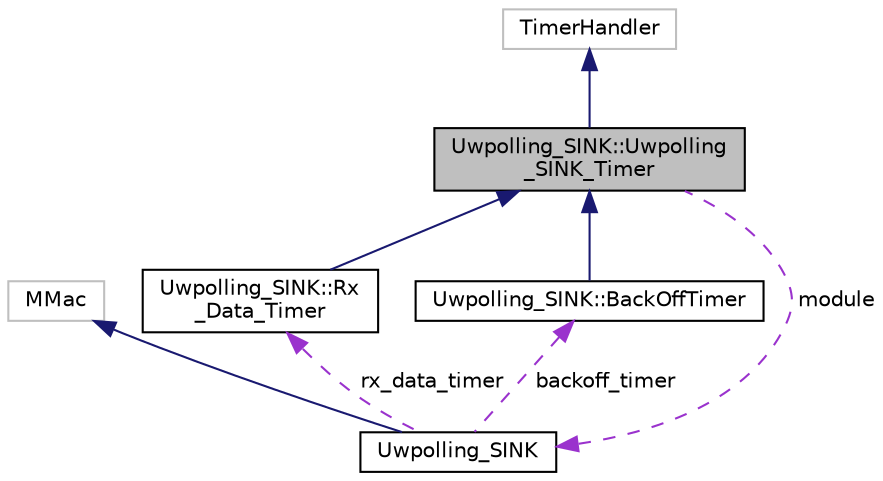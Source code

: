 digraph "Uwpolling_SINK::Uwpolling_SINK_Timer"
{
 // LATEX_PDF_SIZE
  edge [fontname="Helvetica",fontsize="10",labelfontname="Helvetica",labelfontsize="10"];
  node [fontname="Helvetica",fontsize="10",shape=record];
  Node1 [label="Uwpolling_SINK::Uwpolling\l_SINK_Timer",height=0.2,width=0.4,color="black", fillcolor="grey75", style="filled", fontcolor="black",tooltip="Class that describes the timer in the SINK."];
  Node2 -> Node1 [dir="back",color="midnightblue",fontsize="10",style="solid",fontname="Helvetica"];
  Node2 [label="TimerHandler",height=0.2,width=0.4,color="grey75", fillcolor="white", style="filled",tooltip=" "];
  Node3 -> Node1 [dir="back",color="darkorchid3",fontsize="10",style="dashed",label=" module" ,fontname="Helvetica"];
  Node3 [label="Uwpolling_SINK",height=0.2,width=0.4,color="black", fillcolor="white", style="filled",URL="$classUwpolling__SINK.html",tooltip="Class used to represents the UWPOLLING MAC layer of a node."];
  Node4 -> Node3 [dir="back",color="midnightblue",fontsize="10",style="solid",fontname="Helvetica"];
  Node4 [label="MMac",height=0.2,width=0.4,color="grey75", fillcolor="white", style="filled",tooltip=" "];
  Node5 -> Node3 [dir="back",color="darkorchid3",fontsize="10",style="dashed",label=" rx_data_timer" ,fontname="Helvetica"];
  Node5 [label="Uwpolling_SINK::Rx\l_Data_Timer",height=0.2,width=0.4,color="black", fillcolor="white", style="filled",URL="$classUwpolling__SINK_1_1Rx__Data__Timer.html",tooltip="Class (inherited from Uwpolling_SINK_Timer) used to handle the time in which the NODE wait for the DA..."];
  Node1 -> Node5 [dir="back",color="midnightblue",fontsize="10",style="solid",fontname="Helvetica"];
  Node6 -> Node3 [dir="back",color="darkorchid3",fontsize="10",style="dashed",label=" backoff_timer" ,fontname="Helvetica"];
  Node6 [label="Uwpolling_SINK::BackOffTimer",height=0.2,width=0.4,color="black", fillcolor="white", style="filled",URL="$classUwpolling__SINK_1_1BackOffTimer.html",tooltip="Class (inherited from Uwpolling_SINK_Timer) used to handle the time of backoff of the node before tra..."];
  Node1 -> Node6 [dir="back",color="midnightblue",fontsize="10",style="solid",fontname="Helvetica"];
}
